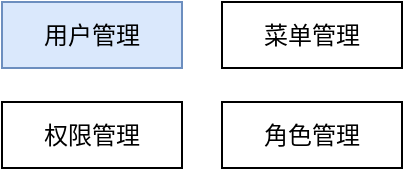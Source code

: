 <mxfile version="20.8.0" type="github" pages="2">
  <diagram id="d0cNo84Df50XgzoV9EVo" name="第 1 页">
    <mxGraphModel dx="1144" dy="740" grid="1" gridSize="10" guides="1" tooltips="1" connect="1" arrows="1" fold="1" page="1" pageScale="1" pageWidth="3300" pageHeight="4681" math="0" shadow="0">
      <root>
        <mxCell id="0" />
        <mxCell id="1" parent="0" />
        <mxCell id="Wk_V2zIxLsip6jBVpnl1-1" value="用户管理" style="rounded=0;whiteSpace=wrap;html=1;fillColor=#dae8fc;strokeColor=#6c8ebf;" vertex="1" parent="1">
          <mxGeometry x="260" y="580" width="90" height="33" as="geometry" />
        </mxCell>
        <mxCell id="Wk_V2zIxLsip6jBVpnl1-2" value="角色管理" style="rounded=0;whiteSpace=wrap;html=1;" vertex="1" parent="1">
          <mxGeometry x="370" y="630" width="90" height="33" as="geometry" />
        </mxCell>
        <mxCell id="Wk_V2zIxLsip6jBVpnl1-3" value="权限管理" style="rounded=0;whiteSpace=wrap;html=1;" vertex="1" parent="1">
          <mxGeometry x="260" y="630" width="90" height="33" as="geometry" />
        </mxCell>
        <mxCell id="Wk_V2zIxLsip6jBVpnl1-4" value="菜单管理" style="rounded=0;whiteSpace=wrap;html=1;" vertex="1" parent="1">
          <mxGeometry x="370" y="580" width="90" height="33" as="geometry" />
        </mxCell>
      </root>
    </mxGraphModel>
  </diagram>
  <diagram id="SuhND6TyWs-ILReQpInp" name="SpringSecurity认证过程">
    <mxGraphModel dx="1144" dy="740" grid="1" gridSize="10" guides="1" tooltips="1" connect="1" arrows="1" fold="1" page="1" pageScale="1" pageWidth="3300" pageHeight="4681" math="0" shadow="0">
      <root>
        <mxCell id="0" />
        <mxCell id="1" parent="0" />
        <mxCell id="mfCWikr9IQnNI9C7oORM-8" style="edgeStyle=orthogonalEdgeStyle;curved=1;orthogonalLoop=1;jettySize=auto;html=1;entryX=0.5;entryY=0;entryDx=0;entryDy=0;" edge="1" parent="1" source="mfCWikr9IQnNI9C7oORM-2" target="mfCWikr9IQnNI9C7oORM-7">
          <mxGeometry relative="1" as="geometry" />
        </mxCell>
        <mxCell id="mfCWikr9IQnNI9C7oORM-9" value="通过调用认证器来进行认证" style="edgeLabel;html=1;align=center;verticalAlign=middle;resizable=0;points=[];" vertex="1" connectable="0" parent="mfCWikr9IQnNI9C7oORM-8">
          <mxGeometry x="-0.186" y="1" relative="1" as="geometry">
            <mxPoint as="offset" />
          </mxGeometry>
        </mxCell>
        <mxCell id="mfCWikr9IQnNI9C7oORM-2" value="UserNamePasswordAuthenticationFilter" style="rounded=1;whiteSpace=wrap;html=1;" vertex="1" parent="1">
          <mxGeometry x="310" y="130" width="290" height="60" as="geometry" />
        </mxCell>
        <mxCell id="mfCWikr9IQnNI9C7oORM-4" value="封装认证的结果" style="text;html=1;strokeColor=default;fillColor=none;align=center;verticalAlign=middle;whiteSpace=wrap;rounded=0;dashed=1;dashPattern=8 8;" vertex="1" parent="1">
          <mxGeometry x="1830" y="135" width="140" height="30" as="geometry" />
        </mxCell>
        <mxCell id="mfCWikr9IQnNI9C7oORM-11" value="" style="edgeStyle=orthogonalEdgeStyle;curved=1;orthogonalLoop=1;jettySize=auto;html=1;" edge="1" parent="1" source="mfCWikr9IQnNI9C7oORM-7" target="mfCWikr9IQnNI9C7oORM-10">
          <mxGeometry relative="1" as="geometry" />
        </mxCell>
        <mxCell id="mfCWikr9IQnNI9C7oORM-18" style="edgeStyle=orthogonalEdgeStyle;curved=1;orthogonalLoop=1;jettySize=auto;html=1;entryX=0.5;entryY=1;entryDx=0;entryDy=0;exitX=1;exitY=0.25;exitDx=0;exitDy=0;" edge="1" parent="1" source="mfCWikr9IQnNI9C7oORM-7" target="mfCWikr9IQnNI9C7oORM-17">
          <mxGeometry relative="1" as="geometry">
            <Array as="points">
              <mxPoint x="605" y="240" />
              <mxPoint x="680" y="240" />
              <mxPoint x="680" y="190" />
              <mxPoint x="775" y="190" />
            </Array>
          </mxGeometry>
        </mxCell>
        <mxCell id="mfCWikr9IQnNI9C7oORM-22" style="edgeStyle=orthogonalEdgeStyle;rounded=0;orthogonalLoop=1;jettySize=auto;html=1;entryX=0.002;entryY=0.5;entryDx=0;entryDy=0;entryPerimeter=0;" edge="1" parent="1" source="mfCWikr9IQnNI9C7oORM-7" target="mfCWikr9IQnNI9C7oORM-20">
          <mxGeometry relative="1" as="geometry" />
        </mxCell>
        <mxCell id="mfCWikr9IQnNI9C7oORM-7" value="AuthenticationManager" style="rounded=1;whiteSpace=wrap;html=1;" vertex="1" parent="1">
          <mxGeometry x="305" y="260" width="300" height="60" as="geometry" />
        </mxCell>
        <mxCell id="mfCWikr9IQnNI9C7oORM-13" value="失败" style="edgeStyle=orthogonalEdgeStyle;curved=1;orthogonalLoop=1;jettySize=auto;html=1;" edge="1" parent="1" source="mfCWikr9IQnNI9C7oORM-10" target="mfCWikr9IQnNI9C7oORM-12">
          <mxGeometry relative="1" as="geometry" />
        </mxCell>
        <mxCell id="mfCWikr9IQnNI9C7oORM-15" value="" style="edgeStyle=orthogonalEdgeStyle;curved=1;orthogonalLoop=1;jettySize=auto;html=1;" edge="1" parent="1" source="mfCWikr9IQnNI9C7oORM-10" target="mfCWikr9IQnNI9C7oORM-14">
          <mxGeometry relative="1" as="geometry" />
        </mxCell>
        <mxCell id="mfCWikr9IQnNI9C7oORM-16" value="成功" style="edgeLabel;html=1;align=center;verticalAlign=middle;resizable=0;points=[];" vertex="1" connectable="0" parent="mfCWikr9IQnNI9C7oORM-15">
          <mxGeometry x="-0.25" y="3" relative="1" as="geometry">
            <mxPoint as="offset" />
          </mxGeometry>
        </mxCell>
        <mxCell id="mfCWikr9IQnNI9C7oORM-10" value="认证成功" style="rhombus;whiteSpace=wrap;html=1;rounded=1;" vertex="1" parent="1">
          <mxGeometry x="415" y="370" width="80" height="80" as="geometry" />
        </mxCell>
        <mxCell id="mfCWikr9IQnNI9C7oORM-12" value="回调认证失败处理" style="whiteSpace=wrap;html=1;rounded=1;" vertex="1" parent="1">
          <mxGeometry x="590" y="380" width="120" height="60" as="geometry" />
        </mxCell>
        <mxCell id="mfCWikr9IQnNI9C7oORM-14" value="执行Session策略" style="whiteSpace=wrap;html=1;rounded=1;" vertex="1" parent="1">
          <mxGeometry x="395" y="510" width="120" height="60" as="geometry" />
        </mxCell>
        <mxCell id="mfCWikr9IQnNI9C7oORM-17" value="会通过attemptAuthentication来处理进行执行" style="text;html=1;strokeColor=default;fillColor=none;align=center;verticalAlign=middle;whiteSpace=wrap;rounded=0;dashed=1;dashPattern=8 8;" vertex="1" parent="1">
          <mxGeometry x="650" y="130" width="250" height="40" as="geometry" />
        </mxCell>
        <mxCell id="mfCWikr9IQnNI9C7oORM-20" value="具体的认证过程" style="shape=umlFrame;whiteSpace=wrap;html=1;width=100;height=30;boundedLbl=1;verticalAlign=middle;align=left;spacingLeft=5;strokeColor=default;" vertex="1" parent="1">
          <mxGeometry x="780" y="230" width="1260" height="190" as="geometry" />
        </mxCell>
        <mxCell id="mfCWikr9IQnNI9C7oORM-25" value="" style="edgeStyle=orthogonalEdgeStyle;rounded=0;orthogonalLoop=1;jettySize=auto;html=1;" edge="1" parent="1" source="mfCWikr9IQnNI9C7oORM-23" target="mfCWikr9IQnNI9C7oORM-24">
          <mxGeometry relative="1" as="geometry" />
        </mxCell>
        <mxCell id="mfCWikr9IQnNI9C7oORM-30" style="edgeStyle=orthogonalEdgeStyle;rounded=1;orthogonalLoop=1;jettySize=auto;html=1;" edge="1" parent="1" source="mfCWikr9IQnNI9C7oORM-23" target="mfCWikr9IQnNI9C7oORM-29">
          <mxGeometry relative="1" as="geometry" />
        </mxCell>
        <mxCell id="mfCWikr9IQnNI9C7oORM-23" value="生成&lt;br&gt;UsernamePasswordAuthenticationToken" style="rounded=0;whiteSpace=wrap;html=1;strokeColor=default;" vertex="1" parent="1">
          <mxGeometry x="790" y="270" width="240" height="60" as="geometry" />
        </mxCell>
        <mxCell id="mfCWikr9IQnNI9C7oORM-32" style="edgeStyle=orthogonalEdgeStyle;rounded=1;orthogonalLoop=1;jettySize=auto;html=1;entryX=0.5;entryY=0;entryDx=0;entryDy=0;" edge="1" parent="1" source="mfCWikr9IQnNI9C7oORM-24" target="mfCWikr9IQnNI9C7oORM-31">
          <mxGeometry relative="1" as="geometry" />
        </mxCell>
        <mxCell id="mfCWikr9IQnNI9C7oORM-34" style="edgeStyle=orthogonalEdgeStyle;rounded=1;orthogonalLoop=1;jettySize=auto;html=1;" edge="1" parent="1" source="mfCWikr9IQnNI9C7oORM-24" target="mfCWikr9IQnNI9C7oORM-33">
          <mxGeometry relative="1" as="geometry" />
        </mxCell>
        <mxCell id="mfCWikr9IQnNI9C7oORM-24" value="获取到AuthticationManger来执行认证" style="rounded=0;whiteSpace=wrap;html=1;strokeColor=default;fillColor=rgb(255, 255, 255);" vertex="1" parent="1">
          <mxGeometry x="1095" y="270" width="240" height="60" as="geometry" />
        </mxCell>
        <mxCell id="mfCWikr9IQnNI9C7oORM-28" style="edgeStyle=orthogonalEdgeStyle;rounded=1;orthogonalLoop=1;jettySize=auto;html=1;entryX=0.5;entryY=1;entryDx=0;entryDy=0;" edge="1" parent="1" source="mfCWikr9IQnNI9C7oORM-26" target="mfCWikr9IQnNI9C7oORM-4">
          <mxGeometry relative="1" as="geometry">
            <Array as="points">
              <mxPoint x="1900" y="168" />
            </Array>
          </mxGeometry>
        </mxCell>
        <mxCell id="mfCWikr9IQnNI9C7oORM-26" value="到得Authentication对象" style="rounded=0;whiteSpace=wrap;html=1;strokeColor=default;fillColor=rgb(255, 255, 255);" vertex="1" parent="1">
          <mxGeometry x="1830" y="270" width="185" height="60" as="geometry" />
        </mxCell>
        <mxCell id="mfCWikr9IQnNI9C7oORM-29" value="它是Authentication的一个实现" style="text;html=1;strokeColor=default;fillColor=none;align=center;verticalAlign=middle;whiteSpace=wrap;rounded=0;dashed=1;dashPattern=8 8;" vertex="1" parent="1">
          <mxGeometry x="980" y="135" width="170" height="35" as="geometry" />
        </mxCell>
        <mxCell id="mfCWikr9IQnNI9C7oORM-31" value="具体实现ProviderManager" style="text;html=1;strokeColor=default;fillColor=none;align=center;verticalAlign=middle;whiteSpace=wrap;rounded=0;dashed=1;dashPattern=8 8;" vertex="1" parent="1">
          <mxGeometry x="1140" y="370" width="150" height="35" as="geometry" />
        </mxCell>
        <mxCell id="mfCWikr9IQnNI9C7oORM-38" style="edgeStyle=orthogonalEdgeStyle;rounded=1;orthogonalLoop=1;jettySize=auto;html=1;entryX=0;entryY=0.5;entryDx=0;entryDy=0;" edge="1" parent="1" source="mfCWikr9IQnNI9C7oORM-33" target="mfCWikr9IQnNI9C7oORM-36">
          <mxGeometry relative="1" as="geometry" />
        </mxCell>
        <mxCell id="mfCWikr9IQnNI9C7oORM-40" style="edgeStyle=orthogonalEdgeStyle;rounded=1;orthogonalLoop=1;jettySize=auto;html=1;entryX=0.5;entryY=0;entryDx=0;entryDy=0;" edge="1" parent="1" source="mfCWikr9IQnNI9C7oORM-33" target="mfCWikr9IQnNI9C7oORM-39">
          <mxGeometry relative="1" as="geometry" />
        </mxCell>
        <mxCell id="mfCWikr9IQnNI9C7oORM-33" value="AuthenticationProvider" style="rounded=0;whiteSpace=wrap;html=1;strokeColor=default;fillColor=rgb(255, 255, 255);" vertex="1" parent="1">
          <mxGeometry x="1380" y="270" width="190" height="60" as="geometry" />
        </mxCell>
        <mxCell id="mfCWikr9IQnNI9C7oORM-37" style="edgeStyle=orthogonalEdgeStyle;rounded=1;orthogonalLoop=1;jettySize=auto;html=1;" edge="1" parent="1" source="mfCWikr9IQnNI9C7oORM-36" target="mfCWikr9IQnNI9C7oORM-26">
          <mxGeometry relative="1" as="geometry" />
        </mxCell>
        <mxCell id="mfCWikr9IQnNI9C7oORM-36" value="UserDetailService" style="rounded=0;whiteSpace=wrap;html=1;strokeColor=default;fillColor=rgb(255, 255, 255);" vertex="1" parent="1">
          <mxGeometry x="1610" y="270" width="190" height="60" as="geometry" />
        </mxCell>
        <mxCell id="mfCWikr9IQnNI9C7oORM-39" value="具体实现DaoAuthenticationProvider" style="text;html=1;strokeColor=default;fillColor=none;align=center;verticalAlign=middle;whiteSpace=wrap;rounded=0;dashed=1;dashPattern=8 8;" vertex="1" parent="1">
          <mxGeometry x="1395" y="360" width="160" height="40" as="geometry" />
        </mxCell>
      </root>
    </mxGraphModel>
  </diagram>
</mxfile>
